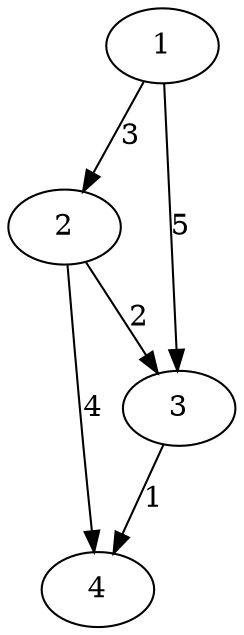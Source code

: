
digraph D {
    1 -> 2 [label="3"];
    1 -> 3 [label="5"];
    2 -> 3 [label="2"];
    2 -> 4 [label="4"];
    3 -> 4 [label="1"];
}
